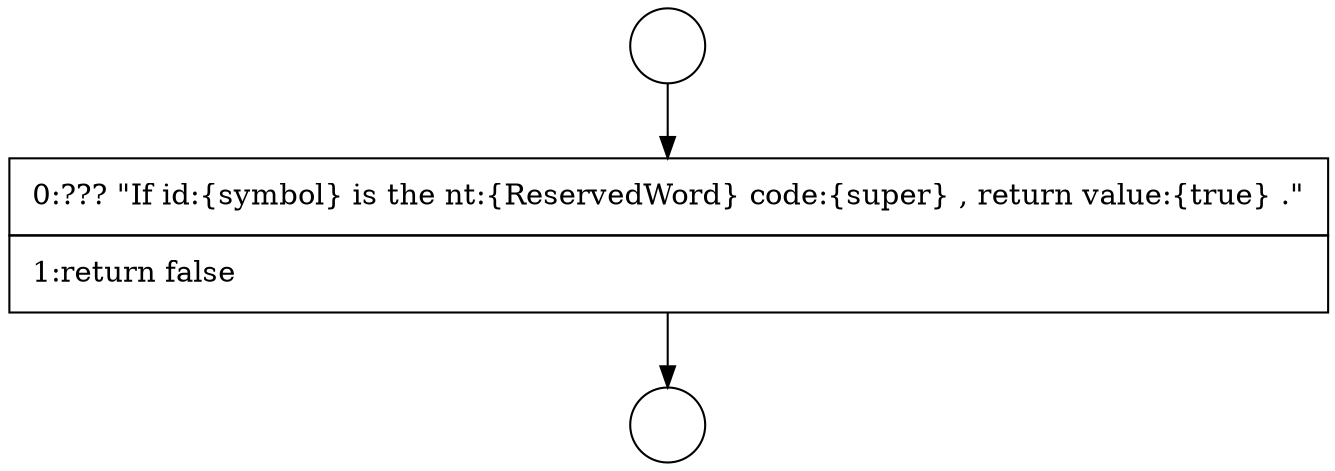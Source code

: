 digraph {
  node4337 [shape=circle label=" " color="black" fillcolor="white" style=filled]
  node4339 [shape=none, margin=0, label=<<font color="black">
    <table border="0" cellborder="1" cellspacing="0" cellpadding="10">
      <tr><td align="left">0:??? &quot;If id:{symbol} is the nt:{ReservedWord} code:{super} , return value:{true} .&quot;</td></tr>
      <tr><td align="left">1:return false</td></tr>
    </table>
  </font>> color="black" fillcolor="white" style=filled]
  node4338 [shape=circle label=" " color="black" fillcolor="white" style=filled]
  node4337 -> node4339 [ color="black"]
  node4339 -> node4338 [ color="black"]
}
